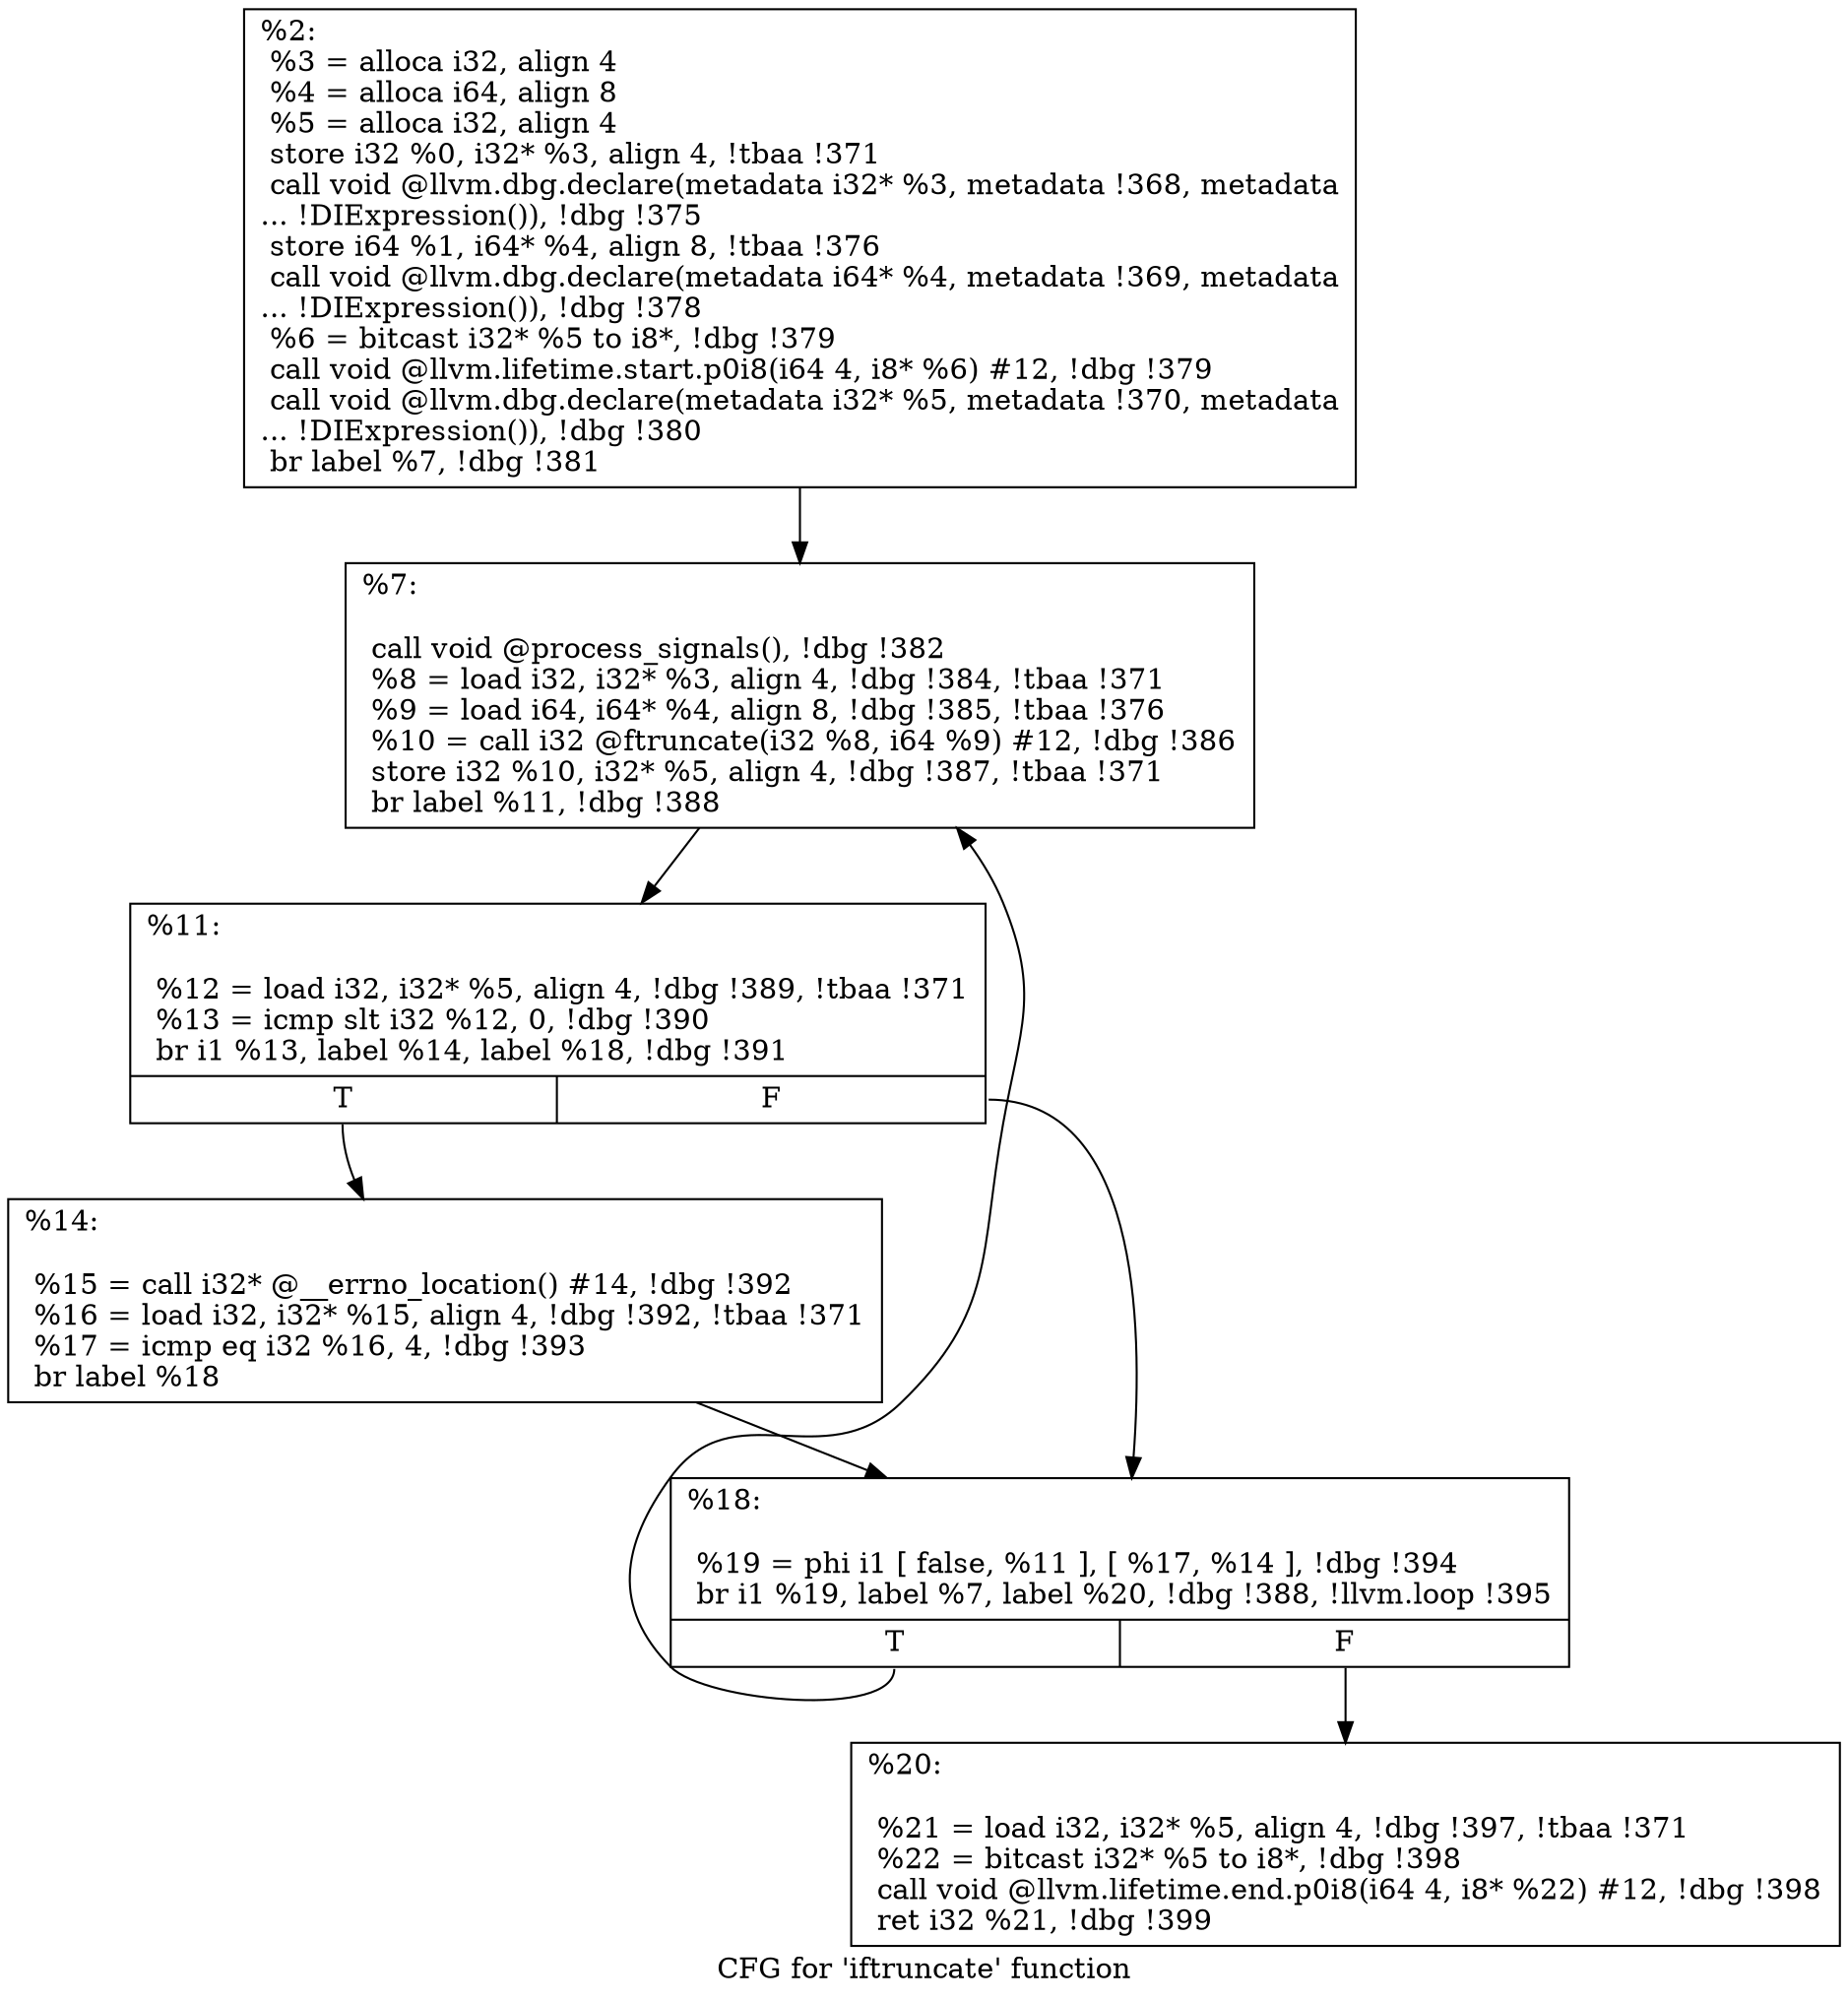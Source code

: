 digraph "CFG for 'iftruncate' function" {
	label="CFG for 'iftruncate' function";

	Node0x242ad20 [shape=record,label="{%2:\l  %3 = alloca i32, align 4\l  %4 = alloca i64, align 8\l  %5 = alloca i32, align 4\l  store i32 %0, i32* %3, align 4, !tbaa !371\l  call void @llvm.dbg.declare(metadata i32* %3, metadata !368, metadata\l... !DIExpression()), !dbg !375\l  store i64 %1, i64* %4, align 8, !tbaa !376\l  call void @llvm.dbg.declare(metadata i64* %4, metadata !369, metadata\l... !DIExpression()), !dbg !378\l  %6 = bitcast i32* %5 to i8*, !dbg !379\l  call void @llvm.lifetime.start.p0i8(i64 4, i8* %6) #12, !dbg !379\l  call void @llvm.dbg.declare(metadata i32* %5, metadata !370, metadata\l... !DIExpression()), !dbg !380\l  br label %7, !dbg !381\l}"];
	Node0x242ad20 -> Node0x242d760;
	Node0x242d760 [shape=record,label="{%7:\l\l  call void @process_signals(), !dbg !382\l  %8 = load i32, i32* %3, align 4, !dbg !384, !tbaa !371\l  %9 = load i64, i64* %4, align 8, !dbg !385, !tbaa !376\l  %10 = call i32 @ftruncate(i32 %8, i64 %9) #12, !dbg !386\l  store i32 %10, i32* %5, align 4, !dbg !387, !tbaa !371\l  br label %11, !dbg !388\l}"];
	Node0x242d760 -> Node0x242d7b0;
	Node0x242d7b0 [shape=record,label="{%11:\l\l  %12 = load i32, i32* %5, align 4, !dbg !389, !tbaa !371\l  %13 = icmp slt i32 %12, 0, !dbg !390\l  br i1 %13, label %14, label %18, !dbg !391\l|{<s0>T|<s1>F}}"];
	Node0x242d7b0:s0 -> Node0x242d800;
	Node0x242d7b0:s1 -> Node0x242d850;
	Node0x242d800 [shape=record,label="{%14:\l\l  %15 = call i32* @__errno_location() #14, !dbg !392\l  %16 = load i32, i32* %15, align 4, !dbg !392, !tbaa !371\l  %17 = icmp eq i32 %16, 4, !dbg !393\l  br label %18\l}"];
	Node0x242d800 -> Node0x242d850;
	Node0x242d850 [shape=record,label="{%18:\l\l  %19 = phi i1 [ false, %11 ], [ %17, %14 ], !dbg !394\l  br i1 %19, label %7, label %20, !dbg !388, !llvm.loop !395\l|{<s0>T|<s1>F}}"];
	Node0x242d850:s0 -> Node0x242d760;
	Node0x242d850:s1 -> Node0x242d8a0;
	Node0x242d8a0 [shape=record,label="{%20:\l\l  %21 = load i32, i32* %5, align 4, !dbg !397, !tbaa !371\l  %22 = bitcast i32* %5 to i8*, !dbg !398\l  call void @llvm.lifetime.end.p0i8(i64 4, i8* %22) #12, !dbg !398\l  ret i32 %21, !dbg !399\l}"];
}
